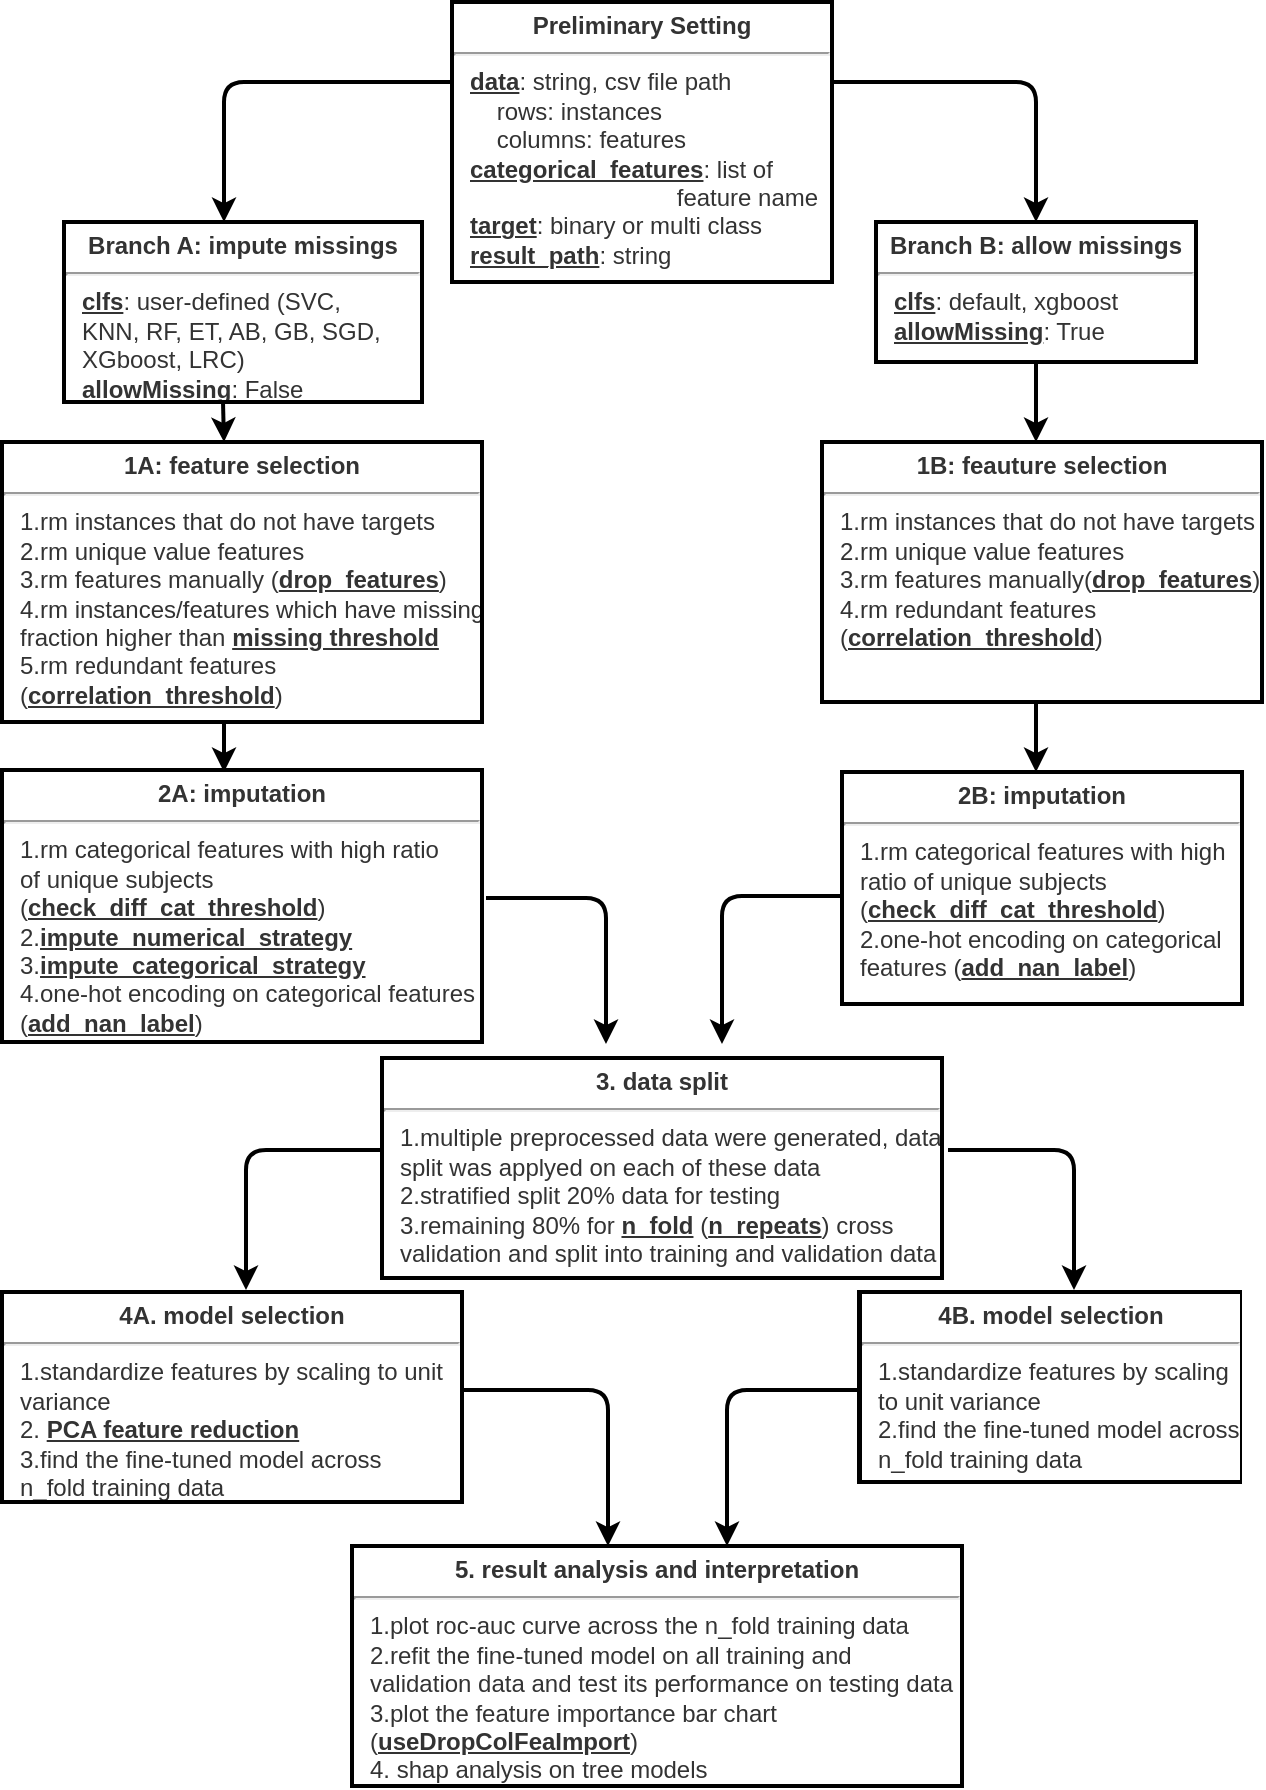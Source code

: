 <mxfile version="13.7.7" type="device"><diagram id="iBkNI0jlBVY5eJg5Vald" name="Page-1"><mxGraphModel dx="1434" dy="1061" grid="1" gridSize="10" guides="1" tooltips="1" connect="1" arrows="1" fold="1" page="1" pageScale="1" pageWidth="1100" pageHeight="850" background="#ffffff" math="0" shadow="0"><root><mxCell id="0"/><mxCell id="1" parent="0"/><mxCell id="20" value="" style="edgeStyle=elbowEdgeStyle;elbow=horizontal;endArrow=classic;html=1;labelBackgroundColor=#FFFFFF;fontColor=#000000;labelBorderColor=#000000;fillColor=#f5f5f5;strokeColor=#000000;strokeWidth=2;" parent="1" edge="1"><mxGeometry width="50" height="50" relative="1" as="geometry"><mxPoint x="384" y="50" as="sourcePoint"/><mxPoint x="271" y="120" as="targetPoint"/><Array as="points"><mxPoint x="271" y="65"/><mxPoint x="271" y="50"/></Array></mxGeometry></mxCell><mxCell id="21" value="" style="edgeStyle=elbowEdgeStyle;elbow=vertical;endArrow=classic;html=1;labelBackgroundColor=#FFFFFF;fontColor=#000000;labelBorderColor=#000000;fillColor=#f5f5f5;strokeColor=#000000;strokeWidth=2;" parent="1" edge="1"><mxGeometry width="50" height="50" relative="1" as="geometry"><mxPoint x="573" y="50" as="sourcePoint"/><mxPoint x="677" y="120" as="targetPoint"/><Array as="points"><mxPoint x="677" y="50"/></Array></mxGeometry></mxCell><mxCell id="26" value="&lt;p style=&quot;margin: 4px 0px 0px ; text-align: center&quot;&gt;&lt;b&gt;Preliminary Setting&lt;/b&gt;&lt;/p&gt;&lt;hr&gt;&lt;p style=&quot;margin: 0px ; margin-left: 8px&quot;&gt;&lt;b&gt;&lt;u&gt;data&lt;/u&gt;&lt;/b&gt;: string, csv file path&lt;br&gt;&amp;nbsp; &amp;nbsp; rows: instances&lt;br&gt;&amp;nbsp; &amp;nbsp; columns: features&amp;nbsp;&lt;/p&gt;&lt;p style=&quot;margin: 0px ; margin-left: 8px&quot;&gt;&lt;b&gt;&lt;u&gt;categorical_features&lt;/u&gt;&lt;/b&gt;: list of&amp;nbsp;&lt;/p&gt;&lt;p style=&quot;margin: 0px ; margin-left: 8px&quot;&gt;&amp;nbsp; &amp;nbsp; &amp;nbsp; &amp;nbsp; &amp;nbsp; &amp;nbsp; &amp;nbsp; &amp;nbsp; &amp;nbsp; &amp;nbsp; &amp;nbsp; &amp;nbsp; &amp;nbsp; &amp;nbsp; &amp;nbsp; &amp;nbsp;feature name&lt;/p&gt;&lt;p style=&quot;margin: 0px ; margin-left: 8px&quot;&gt;&lt;b&gt;&lt;u&gt;target&lt;/u&gt;&lt;/b&gt;: binary or multi class&lt;/p&gt;&lt;p style=&quot;margin: 0px ; margin-left: 8px&quot;&gt;&lt;b&gt;&lt;u&gt;result_path&lt;/u&gt;&lt;/b&gt;: string&lt;/p&gt;" style="verticalAlign=top;align=left;overflow=fill;fontSize=12;fontFamily=Helvetica;html=1;labelBackgroundColor=#FFFFFF;labelBorderColor=#000000;fillColor=#f5f5f5;strokeColor=#000000;fontColor=#333333;strokeWidth=2;" parent="1" vertex="1"><mxGeometry x="385" y="10" width="190" height="140" as="geometry"/></mxCell><mxCell id="33" value="&lt;p style=&quot;margin: 4px 0px 0px ; text-align: center&quot;&gt;&lt;b&gt;Branch A: impute missings&lt;/b&gt;&lt;/p&gt;&lt;hr&gt;&lt;p style=&quot;margin: 0px ; margin-left: 8px&quot;&gt;&lt;b&gt;&lt;u&gt;clfs&lt;/u&gt;&lt;/b&gt;: user-defined (SVC,&lt;/p&gt;&lt;p style=&quot;margin: 0px ; margin-left: 8px&quot;&gt;KNN, RF, ET, AB, GB, SGD,&lt;/p&gt;&lt;p style=&quot;margin: 0px ; margin-left: 8px&quot;&gt;XGboost, LRC)&lt;br&gt;&lt;b&gt;&lt;u&gt;allowMissing&lt;/u&gt;&lt;/b&gt;: False&lt;br&gt;&lt;br&gt;&lt;/p&gt;" style="verticalAlign=top;align=left;overflow=fill;fontSize=12;fontFamily=Helvetica;html=1;labelBackgroundColor=#FFFFFF;labelBorderColor=#000000;fillColor=#f5f5f5;strokeColor=#000000;fontColor=#333333;strokeWidth=2;" parent="1" vertex="1"><mxGeometry x="191" y="120" width="179" height="90" as="geometry"/></mxCell><mxCell id="34" value="&lt;p style=&quot;margin: 4px 0px 0px ; text-align: center&quot;&gt;&lt;b&gt;Branch B: allow missings&lt;/b&gt;&lt;/p&gt;&lt;hr&gt;&lt;p style=&quot;margin: 0px ; margin-left: 8px&quot;&gt;&lt;b&gt;&lt;u&gt;clfs&lt;/u&gt;&lt;/b&gt;: default, xgboost&lt;br&gt;&lt;b&gt;&lt;u&gt;allowMissing&lt;/u&gt;&lt;/b&gt;: True&lt;br&gt;&lt;br&gt;&lt;/p&gt;" style="verticalAlign=top;align=left;overflow=fill;fontSize=12;fontFamily=Helvetica;html=1;labelBackgroundColor=#FFFFFF;labelBorderColor=#000000;fillColor=#f5f5f5;strokeColor=#000000;fontColor=#333333;strokeWidth=2;" parent="1" vertex="1"><mxGeometry x="597" y="120" width="160" height="70" as="geometry"/></mxCell><mxCell id="39" value="" style="endArrow=classic;html=1;fontColor=#000000;labelBackgroundColor=#FFFFFF;labelBorderColor=#000000;fillColor=#f5f5f5;strokeColor=#000000;strokeWidth=2;" parent="1" edge="1"><mxGeometry width="50" height="50" relative="1" as="geometry"><mxPoint x="270.5" y="210" as="sourcePoint"/><mxPoint x="271" y="230" as="targetPoint"/></mxGeometry></mxCell><mxCell id="40" value="" style="endArrow=classic;html=1;fontColor=#000000;labelBackgroundColor=#FFFFFF;labelBorderColor=#000000;fillColor=#f5f5f5;strokeColor=#000000;strokeWidth=2;exitX=0.5;exitY=1;exitDx=0;exitDy=0;" parent="1" source="34" edge="1"><mxGeometry width="50" height="50" relative="1" as="geometry"><mxPoint x="677" y="210" as="sourcePoint"/><mxPoint x="677" y="230" as="targetPoint"/></mxGeometry></mxCell><mxCell id="45" value="&lt;p style=&quot;margin: 4px 0px 0px ; text-align: center&quot;&gt;&lt;b&gt;1A: feature selection&lt;/b&gt;&lt;/p&gt;&lt;hr&gt;&lt;p style=&quot;margin: 0px ; margin-left: 8px&quot;&gt;1.rm instances that do not have targets&lt;/p&gt;&lt;p style=&quot;margin: 0px ; margin-left: 8px&quot;&gt;2.rm unique value features&lt;/p&gt;&lt;p style=&quot;margin: 0px ; margin-left: 8px&quot;&gt;3.rm features manually (&lt;b&gt;&lt;u&gt;drop_features&lt;/u&gt;&lt;/b&gt;)&lt;/p&gt;&lt;p style=&quot;margin: 0px ; margin-left: 8px&quot;&gt;4.rm instances/features which have missing&amp;nbsp;&lt;/p&gt;&lt;p style=&quot;margin: 0px ; margin-left: 8px&quot;&gt;fraction higher than&amp;nbsp;&lt;b&gt;&lt;u&gt;missing threshold&lt;/u&gt;&lt;/b&gt;&lt;/p&gt;&lt;p style=&quot;margin: 0px ; margin-left: 8px&quot;&gt;5.rm redundant features&amp;nbsp;&lt;/p&gt;&lt;p style=&quot;margin: 0px ; margin-left: 8px&quot;&gt;(&lt;b&gt;&lt;u&gt;correlation_threshold&lt;/u&gt;&lt;/b&gt;)&lt;/p&gt;" style="verticalAlign=top;align=left;overflow=fill;fontSize=12;fontFamily=Helvetica;html=1;labelBackgroundColor=#FFFFFF;labelBorderColor=#000000;fillColor=#f5f5f5;strokeColor=#000000;fontColor=#333333;strokeWidth=2;" parent="1" vertex="1"><mxGeometry x="160" y="230" width="240" height="140" as="geometry"/></mxCell><mxCell id="53" value="&lt;p style=&quot;margin: 4px 0px 0px ; text-align: center&quot;&gt;&lt;b&gt;2A: imputation&lt;/b&gt;&lt;/p&gt;&lt;hr&gt;&lt;p style=&quot;margin: 0px ; margin-left: 8px&quot;&gt;1.rm categorical features with high ratio&amp;nbsp;&lt;/p&gt;&lt;p style=&quot;margin: 0px ; margin-left: 8px&quot;&gt;of unique subjects&amp;nbsp;&lt;/p&gt;&lt;p style=&quot;margin: 0px ; margin-left: 8px&quot;&gt;(&lt;b&gt;&lt;u&gt;check_diff_cat_threshold&lt;/u&gt;&lt;/b&gt;)&lt;/p&gt;&lt;p style=&quot;margin: 0px ; margin-left: 8px&quot;&gt;2.&lt;b&gt;&lt;u&gt;impute_numerical_strategy&lt;/u&gt;&lt;/b&gt;&lt;/p&gt;&lt;p style=&quot;margin: 0px ; margin-left: 8px&quot;&gt;3.&lt;b&gt;&lt;u&gt;impute_categorical_strategy&lt;/u&gt;&lt;/b&gt;&lt;/p&gt;&lt;p style=&quot;margin: 0px ; margin-left: 8px&quot;&gt;4.one-hot encoding on categorical features&amp;nbsp;&lt;/p&gt;&lt;p style=&quot;margin: 0px ; margin-left: 8px&quot;&gt;(&lt;b&gt;&lt;u&gt;add_nan_label&lt;/u&gt;&lt;/b&gt;)&lt;/p&gt;" style="verticalAlign=top;align=left;overflow=fill;fontSize=12;fontFamily=Helvetica;html=1;labelBackgroundColor=#FFFFFF;labelBorderColor=#000000;fillColor=#f5f5f5;strokeColor=#000000;fontColor=#333333;strokeWidth=2;" parent="1" vertex="1"><mxGeometry x="160" y="394" width="240" height="136" as="geometry"/></mxCell><mxCell id="54" value="&lt;p style=&quot;margin: 4px 0px 0px ; text-align: center&quot;&gt;&lt;b&gt;1B: feauture selection&lt;/b&gt;&lt;/p&gt;&lt;hr&gt;&lt;p style=&quot;margin: 0px ; margin-left: 8px&quot;&gt;1.rm instances that do not have targets&lt;/p&gt;&lt;p style=&quot;margin: 0px ; margin-left: 8px&quot;&gt;2.rm unique value features&lt;/p&gt;&lt;p style=&quot;margin: 0px ; margin-left: 8px&quot;&gt;3.rm features manually(&lt;b&gt;&lt;u&gt;drop_features&lt;/u&gt;&lt;/b&gt;)&lt;/p&gt;&lt;p style=&quot;margin: 0px ; margin-left: 8px&quot;&gt;4.rm redundant features&amp;nbsp;&lt;/p&gt;&lt;p style=&quot;margin: 0px ; margin-left: 8px&quot;&gt;(&lt;b&gt;&lt;u&gt;correlation_threshold&lt;/u&gt;&lt;/b&gt;)&lt;br&gt;&lt;/p&gt;" style="verticalAlign=top;align=left;overflow=fill;fontSize=12;fontFamily=Helvetica;html=1;labelBackgroundColor=#FFFFFF;labelBorderColor=#000000;fillColor=#f5f5f5;strokeColor=#000000;fontColor=#333333;strokeWidth=2;" parent="1" vertex="1"><mxGeometry x="570" y="230" width="220" height="130" as="geometry"/></mxCell><mxCell id="56" value="&lt;p style=&quot;margin: 4px 0px 0px ; text-align: center&quot;&gt;&lt;b&gt;2B: imputation&lt;/b&gt;&lt;/p&gt;&lt;hr&gt;&lt;p style=&quot;margin: 0px ; margin-left: 8px&quot;&gt;1.rm categorical features with high&amp;nbsp;&lt;/p&gt;&lt;p style=&quot;margin: 0px ; margin-left: 8px&quot;&gt;ratio of unique subjects&lt;/p&gt;&lt;p style=&quot;margin: 0px 0px 0px 8px&quot;&gt;(&lt;b&gt;&lt;u&gt;check_diff_cat_threshold&lt;/u&gt;&lt;/b&gt;)&lt;/p&gt;&lt;p style=&quot;margin: 0px ; margin-left: 8px&quot;&gt;2.one-hot encoding on categorical&amp;nbsp;&lt;/p&gt;&lt;p style=&quot;margin: 0px ; margin-left: 8px&quot;&gt;features (&lt;b&gt;&lt;u&gt;add_nan_label&lt;/u&gt;&lt;/b&gt;)&lt;/p&gt;" style="verticalAlign=top;align=left;overflow=fill;fontSize=12;fontFamily=Helvetica;html=1;labelBackgroundColor=#FFFFFF;labelBorderColor=#000000;fillColor=#f5f5f5;strokeColor=#000000;fontColor=#333333;strokeWidth=2;" parent="1" vertex="1"><mxGeometry x="580" y="395" width="200" height="116" as="geometry"/></mxCell><mxCell id="58" value="" style="endArrow=classic;html=1;fontColor=#000000;labelBackgroundColor=#FFFFFF;labelBorderColor=#000000;fillColor=#f5f5f5;strokeColor=#000000;strokeWidth=2;" parent="1" edge="1"><mxGeometry width="50" height="50" relative="1" as="geometry"><mxPoint x="271" y="371" as="sourcePoint"/><mxPoint x="271" y="395" as="targetPoint"/></mxGeometry></mxCell><mxCell id="59" value="" style="endArrow=classic;html=1;fontColor=#000000;labelBackgroundColor=#FFFFFF;labelBorderColor=#000000;fillColor=#f5f5f5;strokeColor=#000000;strokeWidth=2;" parent="1" edge="1"><mxGeometry width="50" height="50" relative="1" as="geometry"><mxPoint x="677" y="360" as="sourcePoint"/><mxPoint x="677" y="395" as="targetPoint"/></mxGeometry></mxCell><mxCell id="62" value="&lt;p style=&quot;margin: 4px 0px 0px ; text-align: center&quot;&gt;&lt;b&gt;3. data split&lt;/b&gt;&lt;/p&gt;&lt;hr&gt;&lt;p style=&quot;margin: 0px ; margin-left: 8px&quot;&gt;1.multiple preprocessed data were generated, data&amp;nbsp;&lt;/p&gt;&lt;p style=&quot;margin: 0px ; margin-left: 8px&quot;&gt;split was applyed on each of these data&lt;/p&gt;&lt;p style=&quot;margin: 0px ; margin-left: 8px&quot;&gt;2.stratified split 20% data for testing&lt;/p&gt;&lt;p style=&quot;margin: 0px ; margin-left: 8px&quot;&gt;3.remaining 80% for &lt;b&gt;&lt;u&gt;n_fold&lt;/u&gt;&lt;/b&gt;&amp;nbsp;(&lt;b&gt;&lt;u&gt;n_repeats&lt;/u&gt;&lt;/b&gt;) cross&amp;nbsp;&lt;/p&gt;&lt;p style=&quot;margin: 0px ; margin-left: 8px&quot;&gt;validation and split into training and validation data&lt;/p&gt;" style="verticalAlign=top;align=left;overflow=fill;fontSize=12;fontFamily=Helvetica;html=1;labelBackgroundColor=#FFFFFF;labelBorderColor=#000000;fillColor=#f5f5f5;strokeColor=#000000;fontColor=#333333;strokeWidth=2;" parent="1" vertex="1"><mxGeometry x="350" y="538" width="280" height="110" as="geometry"/></mxCell><mxCell id="66" value="&lt;p style=&quot;margin: 4px 0px 0px ; text-align: center&quot;&gt;&lt;b&gt;4A. model selection&lt;/b&gt;&lt;/p&gt;&lt;hr&gt;&lt;p style=&quot;margin: 0px ; margin-left: 8px&quot;&gt;1.standardize features by scaling to unit&amp;nbsp;&lt;/p&gt;&lt;p style=&quot;margin: 0px ; margin-left: 8px&quot;&gt;variance&lt;/p&gt;&lt;p style=&quot;margin: 0px ; margin-left: 8px&quot;&gt;2.&amp;nbsp;&lt;b&gt;&lt;u&gt;PCA feature reduction&lt;/u&gt;&lt;/b&gt;&lt;/p&gt;&lt;p style=&quot;margin: 0px ; margin-left: 8px&quot;&gt;3.find the fine-tuned model across&amp;nbsp;&lt;/p&gt;&lt;p style=&quot;margin: 0px ; margin-left: 8px&quot;&gt;n_fold training data&lt;/p&gt;" style="verticalAlign=top;align=left;overflow=fill;fontSize=12;fontFamily=Helvetica;html=1;labelBackgroundColor=#FFFFFF;labelBorderColor=#000000;fillColor=#f5f5f5;strokeColor=#000000;fontColor=#333333;strokeWidth=2;" parent="1" vertex="1"><mxGeometry x="160" y="655" width="230" height="105" as="geometry"/></mxCell><mxCell id="67" value="&lt;p style=&quot;margin: 4px 0px 0px ; text-align: center&quot;&gt;&lt;b&gt;4B. model selection&lt;/b&gt;&lt;/p&gt;&lt;hr&gt;&lt;p style=&quot;margin: 0px ; margin-left: 8px&quot;&gt;1.standardize features by scaling&amp;nbsp;&lt;/p&gt;&lt;p style=&quot;margin: 0px ; margin-left: 8px&quot;&gt;to unit variance&lt;/p&gt;&lt;p style=&quot;margin: 0px ; margin-left: 8px&quot;&gt;2.find the fine-tuned model across&amp;nbsp;&lt;/p&gt;&lt;p style=&quot;margin: 0px ; margin-left: 8px&quot;&gt;n_fold training data&lt;/p&gt;" style="verticalAlign=top;align=left;overflow=fill;fontSize=12;fontFamily=Helvetica;html=1;labelBackgroundColor=#FFFFFF;labelBorderColor=#000000;fillColor=#f5f5f5;strokeColor=#000000;fontColor=#333333;strokeWidth=2;" parent="1" vertex="1"><mxGeometry x="588.5" y="655" width="190.5" height="95" as="geometry"/></mxCell><mxCell id="69" value="&lt;p style=&quot;margin: 4px 0px 0px ; text-align: center&quot;&gt;&lt;b&gt;5. result analysis and interpretation&lt;/b&gt;&lt;/p&gt;&lt;hr&gt;&lt;p style=&quot;margin: 0px ; margin-left: 8px&quot;&gt;1.plot roc-auc curve across the n_fold training data&lt;/p&gt;&lt;p style=&quot;margin: 0px ; margin-left: 8px&quot;&gt;2.refit the fine-tuned model on all training and&amp;nbsp;&lt;/p&gt;&lt;p style=&quot;margin: 0px ; margin-left: 8px&quot;&gt;validation data and test its performance on testing data&lt;/p&gt;&lt;p style=&quot;margin: 0px ; margin-left: 8px&quot;&gt;3.plot the feature importance bar chart&amp;nbsp;&lt;/p&gt;&lt;p style=&quot;margin: 0px ; margin-left: 8px&quot;&gt;(&lt;b&gt;&lt;u&gt;useDropColFeaImport&lt;/u&gt;&lt;/b&gt;)&lt;/p&gt;&lt;p style=&quot;margin: 0px ; margin-left: 8px&quot;&gt;4. shap analysis on tree models&lt;/p&gt;" style="verticalAlign=top;align=left;overflow=fill;fontSize=12;fontFamily=Helvetica;html=1;labelBackgroundColor=#FFFFFF;labelBorderColor=#000000;fillColor=#f5f5f5;strokeColor=#000000;fontColor=#333333;strokeWidth=2;" parent="1" vertex="1"><mxGeometry x="335" y="782" width="305" height="120" as="geometry"/></mxCell><mxCell id="71" value="" style="edgeStyle=elbowEdgeStyle;elbow=horizontal;endArrow=classic;html=1;labelBackgroundColor=#FFFFFF;fontColor=#000000;labelBorderColor=#000000;fillColor=#f5f5f5;strokeColor=#000000;strokeWidth=2;" parent="1" edge="1"><mxGeometry width="50" height="50" relative="1" as="geometry"><mxPoint x="580" y="457" as="sourcePoint"/><mxPoint x="520" y="531" as="targetPoint"/><Array as="points"><mxPoint x="520" y="457"/></Array></mxGeometry></mxCell><mxCell id="72" value="" style="edgeStyle=elbowEdgeStyle;elbow=vertical;endArrow=classic;html=1;labelBackgroundColor=#FFFFFF;fontColor=#000000;labelBorderColor=#000000;fillColor=#f5f5f5;strokeColor=#000000;strokeWidth=2;" parent="1" edge="1"><mxGeometry width="50" height="50" relative="1" as="geometry"><mxPoint x="402" y="458" as="sourcePoint"/><mxPoint x="462" y="531" as="targetPoint"/><Array as="points"><mxPoint x="452" y="458"/></Array></mxGeometry></mxCell><mxCell id="73" value="" style="edgeStyle=elbowEdgeStyle;elbow=horizontal;endArrow=classic;html=1;labelBackgroundColor=#FFFFFF;fontColor=#000000;labelBorderColor=#000000;fillColor=#f5f5f5;strokeColor=#000000;strokeWidth=2;" parent="1" edge="1"><mxGeometry width="50" height="50" relative="1" as="geometry"><mxPoint x="350" y="584" as="sourcePoint"/><mxPoint x="282" y="654" as="targetPoint"/><Array as="points"><mxPoint x="282" y="644"/></Array></mxGeometry></mxCell><mxCell id="74" value="" style="edgeStyle=elbowEdgeStyle;elbow=vertical;endArrow=classic;html=1;labelBackgroundColor=#FFFFFF;fontColor=#000000;labelBorderColor=#000000;fillColor=#f5f5f5;strokeColor=#000000;strokeWidth=2;" parent="1" edge="1"><mxGeometry width="50" height="50" relative="1" as="geometry"><mxPoint x="633" y="584" as="sourcePoint"/><mxPoint x="696" y="654" as="targetPoint"/><Array as="points"><mxPoint x="696" y="584"/></Array></mxGeometry></mxCell><mxCell id="75" value="" style="edgeStyle=elbowEdgeStyle;elbow=horizontal;endArrow=classic;html=1;labelBackgroundColor=#FFFFFF;fontColor=#000000;labelBorderColor=#000000;fillColor=#f5f5f5;strokeColor=#000000;strokeWidth=2;" parent="1" edge="1"><mxGeometry width="50" height="50" relative="1" as="geometry"><mxPoint x="590" y="704" as="sourcePoint"/><mxPoint x="522.5" y="782" as="targetPoint"/><Array as="points"><mxPoint x="522.5" y="704"/></Array></mxGeometry></mxCell><mxCell id="76" value="" style="edgeStyle=elbowEdgeStyle;elbow=vertical;endArrow=classic;html=1;labelBackgroundColor=#FFFFFF;fontColor=#000000;labelBorderColor=#000000;fillColor=#f5f5f5;strokeColor=#000000;strokeWidth=2;" parent="1" edge="1"><mxGeometry width="50" height="50" relative="1" as="geometry"><mxPoint x="391" y="704" as="sourcePoint"/><mxPoint x="463" y="782" as="targetPoint"/><Array as="points"><mxPoint x="453" y="704"/></Array></mxGeometry></mxCell><mxCell id="77" style="edgeStyle=orthogonalEdgeStyle;rounded=0;orthogonalLoop=1;jettySize=auto;html=1;exitX=0.5;exitY=1;exitDx=0;exitDy=0;" parent="1" source="45" target="45" edge="1"><mxGeometry relative="1" as="geometry"/></mxCell></root></mxGraphModel></diagram></mxfile>